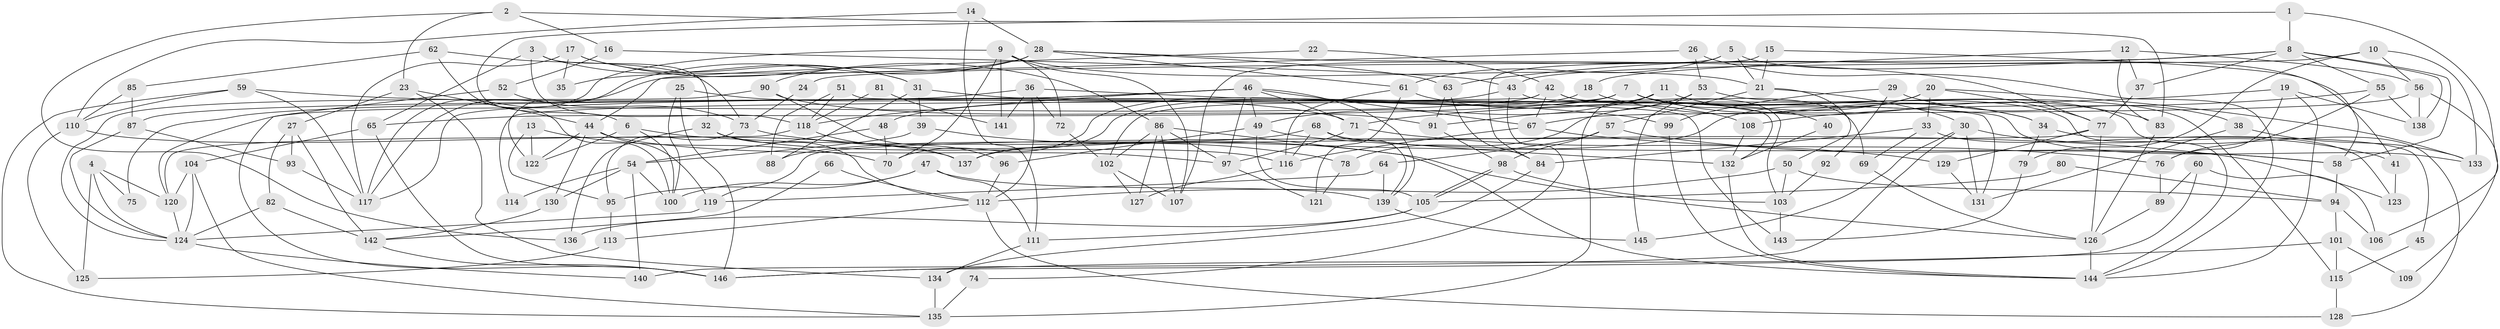 // Generated by graph-tools (version 1.1) at 2025/11/02/27/25 16:11:21]
// undirected, 146 vertices, 292 edges
graph export_dot {
graph [start="1"]
  node [color=gray90,style=filled];
  1;
  2;
  3;
  4;
  5;
  6;
  7;
  8;
  9;
  10;
  11;
  12;
  13;
  14;
  15;
  16;
  17;
  18;
  19;
  20;
  21;
  22;
  23;
  24;
  25;
  26;
  27;
  28;
  29;
  30;
  31;
  32;
  33;
  34;
  35;
  36;
  37;
  38;
  39;
  40;
  41;
  42;
  43;
  44;
  45;
  46;
  47;
  48;
  49;
  50;
  51;
  52;
  53;
  54;
  55;
  56;
  57;
  58;
  59;
  60;
  61;
  62;
  63;
  64;
  65;
  66;
  67;
  68;
  69;
  70;
  71;
  72;
  73;
  74;
  75;
  76;
  77;
  78;
  79;
  80;
  81;
  82;
  83;
  84;
  85;
  86;
  87;
  88;
  89;
  90;
  91;
  92;
  93;
  94;
  95;
  96;
  97;
  98;
  99;
  100;
  101;
  102;
  103;
  104;
  105;
  106;
  107;
  108;
  109;
  110;
  111;
  112;
  113;
  114;
  115;
  116;
  117;
  118;
  119;
  120;
  121;
  122;
  123;
  124;
  125;
  126;
  127;
  128;
  129;
  130;
  131;
  132;
  133;
  134;
  135;
  136;
  137;
  138;
  139;
  140;
  141;
  142;
  143;
  144;
  145;
  146;
  1 -- 6;
  1 -- 8;
  1 -- 106;
  2 -- 83;
  2 -- 136;
  2 -- 16;
  2 -- 23;
  3 -- 65;
  3 -- 118;
  3 -- 31;
  3 -- 32;
  4 -- 120;
  4 -- 124;
  4 -- 75;
  4 -- 125;
  5 -- 61;
  5 -- 107;
  5 -- 21;
  5 -- 41;
  6 -- 123;
  6 -- 100;
  6 -- 122;
  7 -- 102;
  7 -- 137;
  7 -- 34;
  7 -- 40;
  7 -- 65;
  7 -- 128;
  7 -- 144;
  8 -- 63;
  8 -- 138;
  8 -- 24;
  8 -- 37;
  8 -- 55;
  8 -- 58;
  9 -- 21;
  9 -- 72;
  9 -- 70;
  9 -- 107;
  9 -- 117;
  9 -- 141;
  10 -- 43;
  10 -- 133;
  10 -- 56;
  10 -- 79;
  11 -- 135;
  11 -- 49;
  11 -- 83;
  12 -- 56;
  12 -- 37;
  12 -- 18;
  12 -- 83;
  13 -- 95;
  13 -- 122;
  13 -- 70;
  14 -- 28;
  14 -- 111;
  14 -- 110;
  15 -- 58;
  15 -- 21;
  15 -- 84;
  16 -- 43;
  16 -- 52;
  17 -- 117;
  17 -- 31;
  17 -- 35;
  17 -- 86;
  18 -- 70;
  18 -- 34;
  19 -- 138;
  19 -- 144;
  19 -- 71;
  19 -- 76;
  20 -- 33;
  20 -- 137;
  20 -- 77;
  20 -- 78;
  20 -- 133;
  21 -- 50;
  21 -- 30;
  21 -- 57;
  22 -- 42;
  22 -- 44;
  23 -- 44;
  23 -- 27;
  23 -- 134;
  24 -- 73;
  25 -- 71;
  25 -- 100;
  25 -- 146;
  26 -- 117;
  26 -- 144;
  26 -- 53;
  27 -- 142;
  27 -- 82;
  27 -- 93;
  28 -- 77;
  28 -- 63;
  28 -- 35;
  28 -- 61;
  28 -- 90;
  28 -- 122;
  29 -- 38;
  29 -- 99;
  29 -- 92;
  30 -- 145;
  30 -- 41;
  30 -- 131;
  30 -- 140;
  31 -- 88;
  31 -- 39;
  31 -- 133;
  32 -- 116;
  32 -- 112;
  32 -- 136;
  33 -- 69;
  33 -- 84;
  33 -- 123;
  34 -- 45;
  34 -- 79;
  36 -- 143;
  36 -- 112;
  36 -- 72;
  36 -- 87;
  36 -- 141;
  37 -- 77;
  38 -- 133;
  38 -- 131;
  39 -- 54;
  39 -- 78;
  40 -- 132;
  41 -- 123;
  42 -- 103;
  42 -- 67;
  42 -- 69;
  42 -- 114;
  42 -- 120;
  43 -- 48;
  43 -- 132;
  43 -- 74;
  44 -- 122;
  44 -- 97;
  44 -- 119;
  44 -- 130;
  45 -- 115;
  46 -- 117;
  46 -- 97;
  46 -- 49;
  46 -- 67;
  46 -- 71;
  46 -- 75;
  46 -- 118;
  46 -- 139;
  47 -- 95;
  47 -- 139;
  47 -- 100;
  47 -- 111;
  48 -- 70;
  48 -- 54;
  49 -- 58;
  49 -- 96;
  49 -- 105;
  50 -- 94;
  50 -- 112;
  50 -- 103;
  51 -- 118;
  51 -- 131;
  51 -- 88;
  52 -- 146;
  52 -- 73;
  53 -- 115;
  53 -- 91;
  53 -- 145;
  54 -- 100;
  54 -- 140;
  54 -- 114;
  54 -- 130;
  55 -- 76;
  55 -- 108;
  55 -- 138;
  56 -- 67;
  56 -- 109;
  56 -- 138;
  57 -- 98;
  57 -- 58;
  57 -- 64;
  58 -- 94;
  59 -- 135;
  59 -- 117;
  59 -- 99;
  59 -- 110;
  60 -- 89;
  60 -- 146;
  60 -- 106;
  61 -- 121;
  61 -- 108;
  61 -- 116;
  62 -- 73;
  62 -- 85;
  62 -- 100;
  63 -- 84;
  63 -- 91;
  64 -- 119;
  64 -- 139;
  65 -- 104;
  65 -- 146;
  66 -- 142;
  66 -- 112;
  67 -- 116;
  67 -- 76;
  68 -- 116;
  68 -- 139;
  68 -- 88;
  68 -- 132;
  69 -- 126;
  71 -- 97;
  71 -- 129;
  72 -- 102;
  73 -- 126;
  73 -- 95;
  74 -- 135;
  76 -- 89;
  77 -- 126;
  77 -- 119;
  77 -- 129;
  78 -- 121;
  79 -- 143;
  80 -- 94;
  80 -- 105;
  81 -- 141;
  81 -- 118;
  82 -- 142;
  82 -- 124;
  83 -- 126;
  84 -- 134;
  85 -- 87;
  85 -- 110;
  86 -- 144;
  86 -- 97;
  86 -- 102;
  86 -- 107;
  86 -- 127;
  87 -- 124;
  87 -- 93;
  89 -- 126;
  90 -- 124;
  90 -- 91;
  90 -- 96;
  91 -- 98;
  92 -- 103;
  93 -- 117;
  94 -- 106;
  94 -- 101;
  95 -- 113;
  96 -- 112;
  97 -- 121;
  98 -- 105;
  98 -- 105;
  98 -- 103;
  99 -- 144;
  101 -- 146;
  101 -- 109;
  101 -- 115;
  102 -- 107;
  102 -- 127;
  103 -- 143;
  104 -- 120;
  104 -- 124;
  104 -- 135;
  105 -- 111;
  105 -- 136;
  108 -- 132;
  110 -- 125;
  110 -- 137;
  111 -- 134;
  112 -- 113;
  112 -- 128;
  113 -- 125;
  115 -- 128;
  116 -- 127;
  118 -- 120;
  118 -- 137;
  119 -- 124;
  120 -- 124;
  124 -- 140;
  126 -- 144;
  129 -- 131;
  130 -- 142;
  132 -- 144;
  134 -- 135;
  139 -- 145;
  142 -- 146;
}
